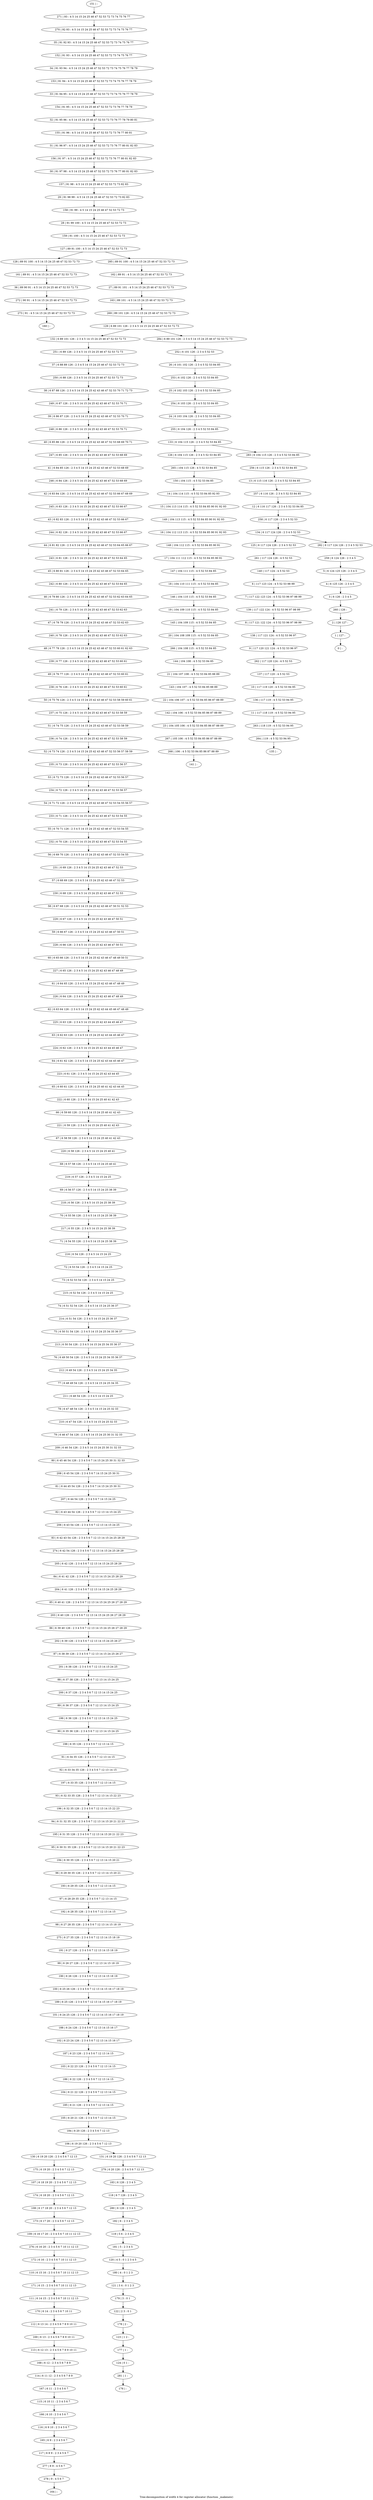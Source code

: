 digraph G {
graph [label="Tree-decomposition of width 4 for register allocator (function _makenew)"]
0[label="0 | : "];
1[label="1 | 127 : "];
2[label="2 | 126 127 : "];
3[label="3 | 6 126 : 2 3 4 5 "];
4[label="4 | 6 125 126 : 2 3 4 5 "];
5[label="5 | 6 124 125 126 : 2 3 4 5 "];
6[label="6 | 117 123 124 : 4 5 52 53 98 99 "];
7[label="7 | 117 122 123 124 : 4 5 52 53 96 97 98 99 "];
8[label="8 | 117 121 122 124 : 4 5 52 53 96 97 98 99 "];
9[label="9 | 117 120 121 124 : 4 5 52 53 96 97 "];
10[label="10 | 117 119 120 : 4 5 52 53 94 95 "];
11[label="11 | 117 118 119 : 4 5 52 53 94 95 "];
12[label="12 | 6 116 117 126 : 2 3 4 5 52 53 84 85 "];
13[label="13 | 6 115 116 126 : 2 3 4 5 52 53 84 85 "];
14[label="14 | 104 114 115 : 4 5 52 53 84 85 92 93 "];
15[label="15 | 104 113 114 115 : 4 5 52 53 84 85 90 91 92 93 "];
16[label="16 | 104 112 113 115 : 4 5 52 53 84 85 90 91 92 93 "];
17[label="17 | 104 111 112 115 : 4 5 52 53 84 85 90 91 "];
18[label="18 | 104 110 111 115 : 4 5 52 53 84 85 "];
19[label="19 | 104 109 110 115 : 4 5 52 53 84 85 "];
20[label="20 | 104 108 109 115 : 4 5 52 53 84 85 "];
21[label="21 | 104 107 108 : 4 5 52 53 84 85 88 89 "];
22[label="22 | 104 106 107 : 4 5 52 53 84 85 86 87 88 89 "];
23[label="23 | 104 105 106 : 4 5 52 53 84 85 86 87 88 89 "];
24[label="24 | 6 103 104 126 : 2 3 4 5 52 53 84 85 "];
25[label="25 | 6 102 103 126 : 2 3 4 5 52 53 84 85 "];
26[label="26 | 6 101 102 126 : 2 3 4 5 52 53 84 85 "];
27[label="27 | 89 91 101 : 4 5 14 15 24 25 46 47 52 53 72 73 "];
28[label="28 | 91 99 100 : 4 5 14 15 24 25 46 47 52 53 72 73 "];
29[label="29 | 91 98 99 : 4 5 14 15 24 25 46 47 52 53 72 73 82 83 "];
30[label="30 | 91 97 98 : 4 5 14 15 24 25 46 47 52 53 72 73 76 77 80 81 82 83 "];
31[label="31 | 91 96 97 : 4 5 14 15 24 25 46 47 52 53 72 73 76 77 80 81 82 83 "];
32[label="32 | 91 95 96 : 4 5 14 15 24 25 46 47 52 53 72 73 76 77 78 79 80 81 "];
33[label="33 | 91 94 95 : 4 5 14 15 24 25 46 47 52 53 72 73 74 75 76 77 78 79 "];
34[label="34 | 91 93 94 : 4 5 14 15 24 25 46 47 52 53 72 73 74 75 76 77 78 79 "];
35[label="35 | 91 92 93 : 4 5 14 15 24 25 46 47 52 53 72 73 74 75 76 77 "];
36[label="36 | 89 90 91 : 4 5 14 15 24 25 46 47 52 53 72 73 "];
37[label="37 | 6 88 89 126 : 2 3 4 5 14 15 24 25 46 47 52 53 72 73 "];
38[label="38 | 6 87 88 126 : 2 3 4 5 14 15 24 25 42 43 46 47 52 53 70 71 72 73 "];
39[label="39 | 6 86 87 126 : 2 3 4 5 14 15 24 25 42 43 46 47 52 53 70 71 "];
40[label="40 | 6 85 86 126 : 2 3 4 5 14 15 24 25 42 43 46 47 52 53 68 69 70 71 "];
41[label="41 | 6 84 85 126 : 2 3 4 5 14 15 24 25 42 43 46 47 52 53 68 69 "];
42[label="42 | 6 83 84 126 : 2 3 4 5 14 15 24 25 42 43 46 47 52 53 66 67 68 69 "];
43[label="43 | 6 82 83 126 : 2 3 4 5 14 15 24 25 42 43 46 47 52 53 66 67 "];
44[label="44 | 6 81 82 126 : 2 3 4 5 14 15 24 25 42 43 46 47 52 53 64 65 66 67 "];
45[label="45 | 6 80 81 126 : 2 3 4 5 14 15 24 25 42 43 46 47 52 53 64 65 "];
46[label="46 | 6 79 80 126 : 2 3 4 5 14 15 24 25 42 43 46 47 52 53 62 63 64 65 "];
47[label="47 | 6 78 79 126 : 2 3 4 5 14 15 24 25 42 43 46 47 52 53 62 63 "];
48[label="48 | 6 77 78 126 : 2 3 4 5 14 15 24 25 42 43 46 47 52 53 60 61 62 63 "];
49[label="49 | 6 76 77 126 : 2 3 4 5 14 15 24 25 42 43 46 47 52 53 60 61 "];
50[label="50 | 6 75 76 126 : 2 3 4 5 14 15 24 25 42 43 46 47 52 53 58 59 60 61 "];
51[label="51 | 6 74 75 126 : 2 3 4 5 14 15 24 25 42 43 46 47 52 53 58 59 "];
52[label="52 | 6 73 74 126 : 2 3 4 5 14 15 24 25 42 43 46 47 52 53 56 57 58 59 "];
53[label="53 | 6 72 73 126 : 2 3 4 5 14 15 24 25 42 43 46 47 52 53 56 57 "];
54[label="54 | 6 71 72 126 : 2 3 4 5 14 15 24 25 42 43 46 47 52 53 54 55 56 57 "];
55[label="55 | 6 70 71 126 : 2 3 4 5 14 15 24 25 42 43 46 47 52 53 54 55 "];
56[label="56 | 6 69 70 126 : 2 3 4 5 14 15 24 25 42 43 46 47 52 53 54 55 "];
57[label="57 | 6 68 69 126 : 2 3 4 5 14 15 24 25 42 43 46 47 52 53 "];
58[label="58 | 6 67 68 126 : 2 3 4 5 14 15 24 25 42 43 46 47 50 51 52 53 "];
59[label="59 | 6 66 67 126 : 2 3 4 5 14 15 24 25 42 43 46 47 50 51 "];
60[label="60 | 6 65 66 126 : 2 3 4 5 14 15 24 25 42 43 46 47 48 49 50 51 "];
61[label="61 | 6 64 65 126 : 2 3 4 5 14 15 24 25 42 43 46 47 48 49 "];
62[label="62 | 6 63 64 126 : 2 3 4 5 14 15 24 25 42 43 44 45 46 47 48 49 "];
63[label="63 | 6 62 63 126 : 2 3 4 5 14 15 24 25 42 43 44 45 46 47 "];
64[label="64 | 6 61 62 126 : 2 3 4 5 14 15 24 25 42 43 44 45 46 47 "];
65[label="65 | 6 60 61 126 : 2 3 4 5 14 15 24 25 40 41 42 43 44 45 "];
66[label="66 | 6 59 60 126 : 2 3 4 5 14 15 24 25 40 41 42 43 "];
67[label="67 | 6 58 59 126 : 2 3 4 5 14 15 24 25 40 41 42 43 "];
68[label="68 | 6 57 58 126 : 2 3 4 5 14 15 24 25 40 41 "];
69[label="69 | 6 56 57 126 : 2 3 4 5 14 15 24 25 38 39 "];
70[label="70 | 6 55 56 126 : 2 3 4 5 14 15 24 25 38 39 "];
71[label="71 | 6 54 55 126 : 2 3 4 5 14 15 24 25 38 39 "];
72[label="72 | 6 53 54 126 : 2 3 4 5 14 15 24 25 "];
73[label="73 | 6 52 53 54 126 : 2 3 4 5 14 15 24 25 "];
74[label="74 | 6 51 52 54 126 : 2 3 4 5 14 15 24 25 36 37 "];
75[label="75 | 6 50 51 54 126 : 2 3 4 5 14 15 24 25 34 35 36 37 "];
76[label="76 | 6 49 50 54 126 : 2 3 4 5 14 15 24 25 34 35 36 37 "];
77[label="77 | 6 48 49 54 126 : 2 3 4 5 14 15 24 25 34 35 "];
78[label="78 | 6 47 48 54 126 : 2 3 4 5 14 15 24 25 32 33 "];
79[label="79 | 6 46 47 54 126 : 2 3 4 5 14 15 24 25 30 31 32 33 "];
80[label="80 | 6 45 46 54 126 : 2 3 4 5 6 7 14 15 24 25 30 31 32 33 "];
81[label="81 | 6 44 45 54 126 : 2 3 4 5 6 7 14 15 24 25 30 31 "];
82[label="82 | 6 43 44 54 126 : 2 3 4 5 6 7 12 13 14 15 24 25 "];
83[label="83 | 6 42 43 54 126 : 2 3 4 5 6 7 12 13 14 15 24 25 28 29 "];
84[label="84 | 6 41 42 126 : 2 3 4 5 6 7 12 13 14 15 24 25 28 29 "];
85[label="85 | 6 40 41 126 : 2 3 4 5 6 7 12 13 14 15 24 25 26 27 28 29 "];
86[label="86 | 6 39 40 126 : 2 3 4 5 6 7 12 13 14 15 24 25 26 27 28 29 "];
87[label="87 | 6 38 39 126 : 2 3 4 5 6 7 12 13 14 15 24 25 26 27 "];
88[label="88 | 6 37 38 126 : 2 3 4 5 6 7 12 13 14 15 24 25 "];
89[label="89 | 6 36 37 126 : 2 3 4 5 6 7 12 13 14 15 24 25 "];
90[label="90 | 6 35 36 126 : 2 3 4 5 6 7 12 13 14 15 24 25 "];
91[label="91 | 6 34 35 126 : 2 3 4 5 6 7 12 13 14 15 "];
92[label="92 | 6 33 34 35 126 : 2 3 4 5 6 7 12 13 14 15 "];
93[label="93 | 6 32 33 35 126 : 2 3 4 5 6 7 12 13 14 15 22 23 "];
94[label="94 | 6 31 32 35 126 : 2 3 4 5 6 7 12 13 14 15 20 21 22 23 "];
95[label="95 | 6 30 31 35 126 : 2 3 4 5 6 7 12 13 14 15 20 21 22 23 "];
96[label="96 | 6 29 30 35 126 : 2 3 4 5 6 7 12 13 14 15 20 21 "];
97[label="97 | 6 28 29 35 126 : 2 3 4 5 6 7 12 13 14 15 "];
98[label="98 | 6 27 28 35 126 : 2 3 4 5 6 7 12 13 14 15 18 19 "];
99[label="99 | 6 26 27 126 : 2 3 4 5 6 7 12 13 14 15 18 19 "];
100[label="100 | 6 25 26 126 : 2 3 4 5 6 7 12 13 14 15 16 17 18 19 "];
101[label="101 | 6 24 25 126 : 2 3 4 5 6 7 12 13 14 15 16 17 18 19 "];
102[label="102 | 6 23 24 126 : 2 3 4 5 6 7 12 13 14 15 16 17 "];
103[label="103 | 6 22 23 126 : 2 3 4 5 6 7 12 13 14 15 "];
104[label="104 | 6 21 22 126 : 2 3 4 5 6 7 12 13 14 15 "];
105[label="105 | 6 20 21 126 : 2 3 4 5 6 7 12 13 14 15 "];
106[label="106 | 6 19 20 126 : 2 3 4 5 6 7 12 13 "];
107[label="107 | 6 18 19 20 : 2 3 4 5 6 7 12 13 "];
108[label="108 | 6 17 18 20 : 2 3 4 5 6 7 12 13 "];
109[label="109 | 6 16 17 20 : 2 3 4 5 6 7 10 11 12 13 "];
110[label="110 | 6 15 16 : 2 3 4 5 6 7 10 11 12 13 "];
111[label="111 | 6 14 15 : 2 3 4 5 6 7 10 11 12 13 "];
112[label="112 | 6 13 14 : 2 3 4 5 6 7 8 9 10 11 "];
113[label="113 | 6 12 13 : 2 3 4 5 6 7 8 9 10 11 "];
114[label="114 | 6 11 12 : 2 3 4 5 6 7 8 9 "];
115[label="115 | 6 10 11 : 2 3 4 5 6 7 "];
116[label="116 | 6 9 10 : 2 3 4 5 6 7 "];
117[label="117 | 6 8 9 : 2 3 4 5 6 7 "];
118[label="118 | 6 7 126 : 2 3 4 5 "];
119[label="119 | 5 6 : 2 3 4 5 "];
120[label="120 | 4 5 : 0 1 2 3 4 5 "];
121[label="121 | 3 4 : 0 1 2 3 "];
122[label="122 | 2 3 : 0 1 "];
123[label="123 | 1 2 : "];
124[label="124 | 0 1 : "];
125[label="125 | 6 117 124 126 : 2 3 4 5 52 53 "];
126[label="126 | 6 104 115 126 : 2 3 4 5 52 53 84 85 "];
127[label="127 | 89 91 100 : 4 5 14 15 24 25 46 47 52 53 72 73 "];
128[label="128 | 89 91 100 : 4 5 14 15 24 25 46 47 52 53 72 73 "];
129[label="129 | 6 89 101 126 : 2 3 4 5 14 15 24 25 46 47 52 53 72 73 "];
130[label="130 | 6 19 20 126 : 2 3 4 5 6 7 12 13 "];
131[label="131 | 6 19 20 126 : 2 3 4 5 6 7 12 13 "];
132[label="132 | 6 89 101 126 : 2 3 4 5 14 15 24 25 46 47 52 53 72 73 "];
133[label="133 | 6 104 115 126 : 2 3 4 5 52 53 84 85 "];
134[label="134 | 6 117 124 126 : 2 3 4 5 52 53 "];
135[label="135 | : "];
136[label="136 | 117 119 : 4 5 52 53 94 95 "];
137[label="137 | 117 120 : 4 5 52 53 "];
138[label="138 | 117 121 124 : 4 5 52 53 96 97 "];
139[label="139 | 117 122 124 : 4 5 52 53 96 97 98 99 "];
140[label="140 | 117 124 : 4 5 52 53 "];
141[label="141 | : "];
142[label="142 | 104 106 : 4 5 52 53 84 85 86 87 88 89 "];
143[label="143 | 104 107 : 4 5 52 53 84 85 88 89 "];
144[label="144 | 104 108 : 4 5 52 53 84 85 "];
145[label="145 | 104 109 115 : 4 5 52 53 84 85 "];
146[label="146 | 104 110 115 : 4 5 52 53 84 85 "];
147[label="147 | 104 111 115 : 4 5 52 53 84 85 "];
148[label="148 | 104 112 115 : 4 5 52 53 84 85 90 91 "];
149[label="149 | 104 113 115 : 4 5 52 53 84 85 90 91 92 93 "];
150[label="150 | 104 115 : 4 5 52 53 84 85 "];
151[label="151 | : "];
152[label="152 | 91 93 : 4 5 14 15 24 25 46 47 52 53 72 73 74 75 76 77 "];
153[label="153 | 91 94 : 4 5 14 15 24 25 46 47 52 53 72 73 74 75 76 77 78 79 "];
154[label="154 | 91 95 : 4 5 14 15 24 25 46 47 52 53 72 73 76 77 78 79 "];
155[label="155 | 91 96 : 4 5 14 15 24 25 46 47 52 53 72 73 76 77 80 81 "];
156[label="156 | 91 97 : 4 5 14 15 24 25 46 47 52 53 72 73 76 77 80 81 82 83 "];
157[label="157 | 91 98 : 4 5 14 15 24 25 46 47 52 53 72 73 82 83 "];
158[label="158 | 91 99 : 4 5 14 15 24 25 46 47 52 53 72 73 "];
159[label="159 | 91 100 : 4 5 14 15 24 25 46 47 52 53 72 73 "];
160[label="160 | : "];
161[label="161 | 89 91 : 4 5 14 15 24 25 46 47 52 53 72 73 "];
162[label="162 | 89 91 : 4 5 14 15 24 25 46 47 52 53 72 73 "];
163[label="163 | 89 101 : 4 5 14 15 24 25 46 47 52 53 72 73 "];
164[label="164 | : "];
165[label="165 | 6 9 : 2 3 4 5 6 7 "];
166[label="166 | 6 10 : 2 3 4 5 6 7 "];
167[label="167 | 6 11 : 2 3 4 5 6 7 "];
168[label="168 | 6 12 : 2 3 4 5 6 7 8 9 "];
169[label="169 | 6 13 : 2 3 4 5 6 7 8 9 10 11 "];
170[label="170 | 6 14 : 2 3 4 5 6 7 10 11 "];
171[label="171 | 6 15 : 2 3 4 5 6 7 10 11 12 13 "];
172[label="172 | 6 16 : 2 3 4 5 6 7 10 11 12 13 "];
173[label="173 | 6 17 20 : 2 3 4 5 6 7 12 13 "];
174[label="174 | 6 18 20 : 2 3 4 5 6 7 12 13 "];
175[label="175 | 6 19 20 : 2 3 4 5 6 7 12 13 "];
176[label="176 | : "];
177[label="177 | 1 : "];
178[label="178 | 2 : "];
179[label="179 | 3 : 0 1 "];
180[label="180 | 4 : 0 1 2 3 "];
181[label="181 | 5 : 2 3 4 5 "];
182[label="182 | 6 : 2 3 4 5 "];
183[label="183 | 6 126 : 2 3 4 5 "];
184[label="184 | 6 20 126 : 2 3 4 5 6 7 12 13 "];
185[label="185 | 6 21 126 : 2 3 4 5 6 7 12 13 14 15 "];
186[label="186 | 6 22 126 : 2 3 4 5 6 7 12 13 14 15 "];
187[label="187 | 6 23 126 : 2 3 4 5 6 7 12 13 14 15 "];
188[label="188 | 6 24 126 : 2 3 4 5 6 7 12 13 14 15 16 17 "];
189[label="189 | 6 25 126 : 2 3 4 5 6 7 12 13 14 15 16 17 18 19 "];
190[label="190 | 6 26 126 : 2 3 4 5 6 7 12 13 14 15 18 19 "];
191[label="191 | 6 27 126 : 2 3 4 5 6 7 12 13 14 15 18 19 "];
192[label="192 | 6 28 35 126 : 2 3 4 5 6 7 12 13 14 15 "];
193[label="193 | 6 29 35 126 : 2 3 4 5 6 7 12 13 14 15 "];
194[label="194 | 6 30 35 126 : 2 3 4 5 6 7 12 13 14 15 20 21 "];
195[label="195 | 6 31 35 126 : 2 3 4 5 6 7 12 13 14 15 20 21 22 23 "];
196[label="196 | 6 32 35 126 : 2 3 4 5 6 7 12 13 14 15 22 23 "];
197[label="197 | 6 33 35 126 : 2 3 4 5 6 7 12 13 14 15 "];
198[label="198 | 6 35 126 : 2 3 4 5 6 7 12 13 14 15 "];
199[label="199 | 6 36 126 : 2 3 4 5 6 7 12 13 14 15 24 25 "];
200[label="200 | 6 37 126 : 2 3 4 5 6 7 12 13 14 15 24 25 "];
201[label="201 | 6 38 126 : 2 3 4 5 6 7 12 13 14 15 24 25 "];
202[label="202 | 6 39 126 : 2 3 4 5 6 7 12 13 14 15 24 25 26 27 "];
203[label="203 | 6 40 126 : 2 3 4 5 6 7 12 13 14 15 24 25 26 27 28 29 "];
204[label="204 | 6 41 126 : 2 3 4 5 6 7 12 13 14 15 24 25 28 29 "];
205[label="205 | 6 42 126 : 2 3 4 5 6 7 12 13 14 15 24 25 28 29 "];
206[label="206 | 6 43 54 126 : 2 3 4 5 6 7 12 13 14 15 24 25 "];
207[label="207 | 6 44 54 126 : 2 3 4 5 6 7 14 15 24 25 "];
208[label="208 | 6 45 54 126 : 2 3 4 5 6 7 14 15 24 25 30 31 "];
209[label="209 | 6 46 54 126 : 2 3 4 5 14 15 24 25 30 31 32 33 "];
210[label="210 | 6 47 54 126 : 2 3 4 5 14 15 24 25 32 33 "];
211[label="211 | 6 48 54 126 : 2 3 4 5 14 15 24 25 "];
212[label="212 | 6 49 54 126 : 2 3 4 5 14 15 24 25 34 35 "];
213[label="213 | 6 50 54 126 : 2 3 4 5 14 15 24 25 34 35 36 37 "];
214[label="214 | 6 51 54 126 : 2 3 4 5 14 15 24 25 36 37 "];
215[label="215 | 6 52 54 126 : 2 3 4 5 14 15 24 25 "];
216[label="216 | 6 54 126 : 2 3 4 5 14 15 24 25 "];
217[label="217 | 6 55 126 : 2 3 4 5 14 15 24 25 38 39 "];
218[label="218 | 6 56 126 : 2 3 4 5 14 15 24 25 38 39 "];
219[label="219 | 6 57 126 : 2 3 4 5 14 15 24 25 "];
220[label="220 | 6 58 126 : 2 3 4 5 14 15 24 25 40 41 "];
221[label="221 | 6 59 126 : 2 3 4 5 14 15 24 25 40 41 42 43 "];
222[label="222 | 6 60 126 : 2 3 4 5 14 15 24 25 40 41 42 43 "];
223[label="223 | 6 61 126 : 2 3 4 5 14 15 24 25 42 43 44 45 "];
224[label="224 | 6 62 126 : 2 3 4 5 14 15 24 25 42 43 44 45 46 47 "];
225[label="225 | 6 63 126 : 2 3 4 5 14 15 24 25 42 43 44 45 46 47 "];
226[label="226 | 6 64 126 : 2 3 4 5 14 15 24 25 42 43 46 47 48 49 "];
227[label="227 | 6 65 126 : 2 3 4 5 14 15 24 25 42 43 46 47 48 49 "];
228[label="228 | 6 66 126 : 2 3 4 5 14 15 24 25 42 43 46 47 50 51 "];
229[label="229 | 6 67 126 : 2 3 4 5 14 15 24 25 42 43 46 47 50 51 "];
230[label="230 | 6 68 126 : 2 3 4 5 14 15 24 25 42 43 46 47 52 53 "];
231[label="231 | 6 69 126 : 2 3 4 5 14 15 24 25 42 43 46 47 52 53 "];
232[label="232 | 6 70 126 : 2 3 4 5 14 15 24 25 42 43 46 47 52 53 54 55 "];
233[label="233 | 6 71 126 : 2 3 4 5 14 15 24 25 42 43 46 47 52 53 54 55 "];
234[label="234 | 6 72 126 : 2 3 4 5 14 15 24 25 42 43 46 47 52 53 56 57 "];
235[label="235 | 6 73 126 : 2 3 4 5 14 15 24 25 42 43 46 47 52 53 56 57 "];
236[label="236 | 6 74 126 : 2 3 4 5 14 15 24 25 42 43 46 47 52 53 58 59 "];
237[label="237 | 6 75 126 : 2 3 4 5 14 15 24 25 42 43 46 47 52 53 58 59 "];
238[label="238 | 6 76 126 : 2 3 4 5 14 15 24 25 42 43 46 47 52 53 60 61 "];
239[label="239 | 6 77 126 : 2 3 4 5 14 15 24 25 42 43 46 47 52 53 60 61 "];
240[label="240 | 6 78 126 : 2 3 4 5 14 15 24 25 42 43 46 47 52 53 62 63 "];
241[label="241 | 6 79 126 : 2 3 4 5 14 15 24 25 42 43 46 47 52 53 62 63 "];
242[label="242 | 6 80 126 : 2 3 4 5 14 15 24 25 42 43 46 47 52 53 64 65 "];
243[label="243 | 6 81 126 : 2 3 4 5 14 15 24 25 42 43 46 47 52 53 64 65 "];
244[label="244 | 6 82 126 : 2 3 4 5 14 15 24 25 42 43 46 47 52 53 66 67 "];
245[label="245 | 6 83 126 : 2 3 4 5 14 15 24 25 42 43 46 47 52 53 66 67 "];
246[label="246 | 6 84 126 : 2 3 4 5 14 15 24 25 42 43 46 47 52 53 68 69 "];
247[label="247 | 6 85 126 : 2 3 4 5 14 15 24 25 42 43 46 47 52 53 68 69 "];
248[label="248 | 6 86 126 : 2 3 4 5 14 15 24 25 42 43 46 47 52 53 70 71 "];
249[label="249 | 6 87 126 : 2 3 4 5 14 15 24 25 42 43 46 47 52 53 70 71 "];
250[label="250 | 6 88 126 : 2 3 4 5 14 15 24 25 46 47 52 53 72 73 "];
251[label="251 | 6 89 126 : 2 3 4 5 14 15 24 25 46 47 52 53 72 73 "];
252[label="252 | 6 101 126 : 2 3 4 5 52 53 "];
253[label="253 | 6 102 126 : 2 3 4 5 52 53 84 85 "];
254[label="254 | 6 103 126 : 2 3 4 5 52 53 84 85 "];
255[label="255 | 6 104 126 : 2 3 4 5 52 53 84 85 "];
256[label="256 | 6 115 126 : 2 3 4 5 52 53 84 85 "];
257[label="257 | 6 116 126 : 2 3 4 5 52 53 84 85 "];
258[label="258 | 6 117 126 : 2 3 4 5 52 53 "];
259[label="259 | 6 124 126 : 2 3 4 5 "];
260[label="260 | 126 : "];
261[label="261 | 117 124 126 : 4 5 52 53 "];
262[label="262 | 117 120 124 : 4 5 52 53 "];
263[label="263 | 118 119 : 4 5 52 53 94 95 "];
264[label="264 | 119 : 4 5 52 53 94 95 "];
265[label="265 | 104 115 126 : 4 5 52 53 84 85 "];
266[label="266 | 104 108 115 : 4 5 52 53 84 85 "];
267[label="267 | 105 106 : 4 5 52 53 84 85 86 87 88 89 "];
268[label="268 | 106 : 4 5 52 53 84 85 86 87 88 89 "];
269[label="269 | 89 101 126 : 4 5 14 15 24 25 46 47 52 53 72 73 "];
270[label="270 | 92 93 : 4 5 14 15 24 25 46 47 52 53 72 73 74 75 76 77 "];
271[label="271 | 93 : 4 5 14 15 24 25 46 47 52 53 72 73 74 75 76 77 "];
272[label="272 | 90 91 : 4 5 14 15 24 25 46 47 52 53 72 73 "];
273[label="273 | 91 : 4 5 14 15 24 25 46 47 52 53 72 73 "];
274[label="274 | 6 42 54 126 : 2 3 4 5 6 7 12 13 14 15 24 25 28 29 "];
275[label="275 | 6 27 35 126 : 2 3 4 5 6 7 12 13 14 15 18 19 "];
276[label="276 | 6 16 20 : 2 3 4 5 6 7 10 11 12 13 "];
277[label="277 | 8 9 : 4 5 6 7 "];
278[label="278 | 9 : 4 5 6 7 "];
279[label="279 | 6 20 126 : 2 3 4 5 6 7 12 13 "];
280[label="280 | 6 126 : 2 3 4 5 "];
281[label="281 | 1 : "];
282[label="282 | 6 117 124 126 : 2 3 4 5 52 53 "];
283[label="283 | 6 104 115 126 : 2 3 4 5 52 53 84 85 "];
284[label="284 | 6 89 101 126 : 2 3 4 5 14 15 24 25 46 47 52 53 72 73 "];
285[label="285 | 89 91 100 : 4 5 14 15 24 25 46 47 52 53 72 73 "];
6->7 ;
14->15 ;
72->73 ;
91->92 ;
106->130 ;
106->131 ;
136->11 ;
10->136 ;
137->10 ;
138->9 ;
8->138 ;
139->8 ;
7->139 ;
140->6 ;
142->23 ;
22->142 ;
143->22 ;
21->143 ;
144->21 ;
145->20 ;
19->145 ;
146->19 ;
18->146 ;
147->18 ;
17->147 ;
148->17 ;
16->148 ;
149->16 ;
15->149 ;
150->14 ;
161->36 ;
128->161 ;
165->117 ;
116->165 ;
166->116 ;
115->166 ;
167->115 ;
114->167 ;
168->114 ;
113->168 ;
169->113 ;
112->169 ;
170->112 ;
111->170 ;
171->111 ;
110->171 ;
172->110 ;
173->109 ;
108->173 ;
174->108 ;
107->174 ;
175->107 ;
130->175 ;
177->124 ;
123->177 ;
178->123 ;
122->178 ;
179->122 ;
121->179 ;
180->121 ;
120->180 ;
181->120 ;
119->181 ;
182->119 ;
183->118 ;
184->106 ;
105->184 ;
185->105 ;
104->185 ;
186->104 ;
103->186 ;
187->103 ;
102->187 ;
188->102 ;
101->188 ;
189->101 ;
100->189 ;
190->100 ;
99->190 ;
191->99 ;
192->98 ;
97->192 ;
193->97 ;
96->193 ;
194->96 ;
95->194 ;
195->95 ;
94->195 ;
196->94 ;
93->196 ;
197->93 ;
92->197 ;
198->91 ;
90->198 ;
199->90 ;
89->199 ;
200->89 ;
88->200 ;
201->88 ;
87->201 ;
202->87 ;
86->202 ;
203->86 ;
85->203 ;
204->85 ;
84->204 ;
205->84 ;
206->83 ;
82->206 ;
207->82 ;
81->207 ;
208->81 ;
80->208 ;
209->80 ;
79->209 ;
210->79 ;
78->210 ;
211->78 ;
77->211 ;
212->77 ;
76->212 ;
213->76 ;
75->213 ;
214->75 ;
74->214 ;
215->74 ;
73->215 ;
216->72 ;
71->216 ;
217->71 ;
70->217 ;
218->70 ;
69->218 ;
219->69 ;
68->219 ;
220->68 ;
67->220 ;
221->67 ;
66->221 ;
222->66 ;
65->222 ;
223->65 ;
64->223 ;
224->64 ;
63->224 ;
225->63 ;
62->225 ;
226->62 ;
61->226 ;
227->61 ;
60->227 ;
228->60 ;
59->228 ;
229->59 ;
58->229 ;
230->58 ;
57->230 ;
231->57 ;
56->231 ;
232->56 ;
55->232 ;
233->55 ;
54->233 ;
234->54 ;
53->234 ;
235->53 ;
52->235 ;
236->52 ;
51->236 ;
237->51 ;
50->237 ;
238->50 ;
49->238 ;
239->49 ;
48->239 ;
240->48 ;
47->240 ;
241->47 ;
46->241 ;
242->46 ;
45->242 ;
243->45 ;
44->243 ;
244->44 ;
43->244 ;
245->43 ;
42->245 ;
246->42 ;
41->246 ;
247->41 ;
40->247 ;
248->40 ;
39->248 ;
249->39 ;
38->249 ;
250->38 ;
37->250 ;
251->37 ;
132->251 ;
261->140 ;
125->261 ;
262->137 ;
9->262 ;
11->263 ;
264->135 ;
263->264 ;
265->150 ;
126->265 ;
266->144 ;
20->266 ;
23->267 ;
268->141 ;
267->268 ;
36->272 ;
273->160 ;
272->273 ;
274->205 ;
83->274 ;
275->191 ;
98->275 ;
276->172 ;
109->276 ;
117->277 ;
278->164 ;
277->278 ;
279->183 ;
131->279 ;
280->182 ;
118->280 ;
281->176 ;
124->281 ;
151->271 ;
271->270 ;
270->35 ;
35->152 ;
152->34 ;
34->153 ;
153->33 ;
33->154 ;
154->32 ;
32->155 ;
155->31 ;
31->156 ;
156->30 ;
30->157 ;
157->29 ;
29->158 ;
158->28 ;
28->159 ;
159->127 ;
162->27 ;
27->163 ;
163->269 ;
269->129 ;
252->26 ;
26->253 ;
253->25 ;
25->254 ;
254->24 ;
24->255 ;
255->133 ;
256->13 ;
13->257 ;
257->12 ;
12->258 ;
258->134 ;
259->5 ;
5->4 ;
4->3 ;
3->260 ;
260->2 ;
2->1 ;
1->0 ;
282->259 ;
283->256 ;
284->252 ;
285->162 ;
134->125 ;
134->282 ;
133->126 ;
133->283 ;
129->132 ;
129->284 ;
127->128 ;
127->285 ;
}
